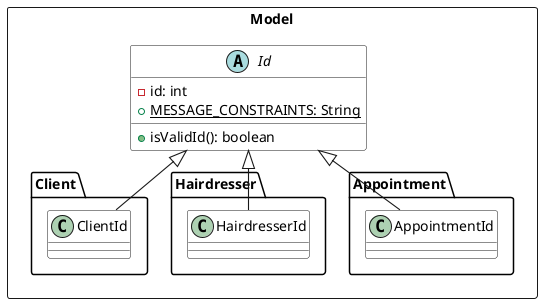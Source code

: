 @startuml


skinparam arrowThickness 1.1
skinparam classBackgroundColor MODEL_COLOR

Package Model <<Rectangle>>{
Abstract Class Id {
- id: int
{static} + MESSAGE_CONSTRAINTS: String
+ isValidId(): boolean
}

Package Client {
Class ClientId {
}
}

Package Hairdresser {
Class HairdresserId
}

Package Appointment {
Class AppointmentId
}

HairdresserId -up-|> Id
ClientId -up-|> Id
AppointmentId -up-|> Id

@enduml
